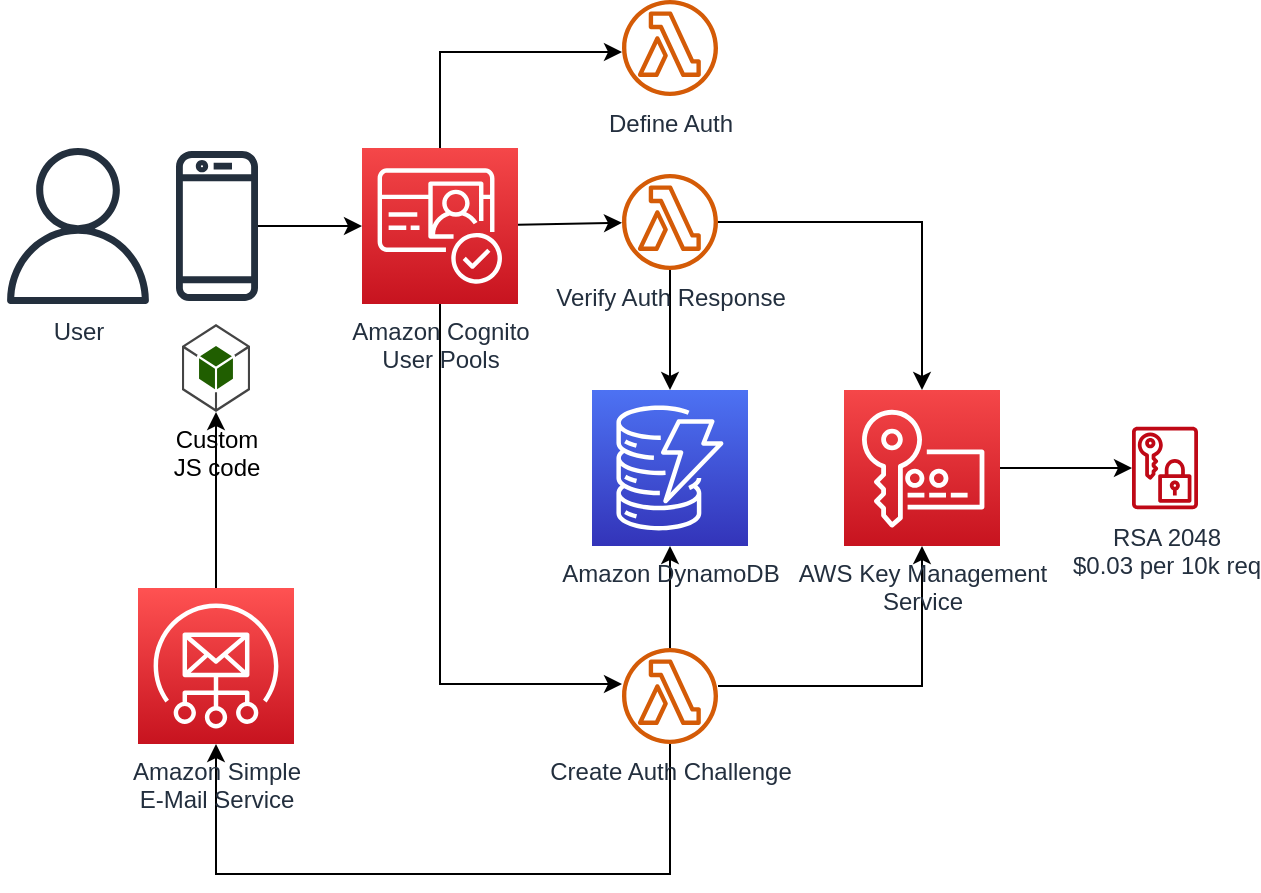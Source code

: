 <mxfile>
    <diagram id="8YSo_e_8em0DiC7KvYJO" name="Page-1">
        <mxGraphModel dx="1478" dy="585" grid="0" gridSize="10" guides="1" tooltips="1" connect="1" arrows="1" fold="1" page="1" pageScale="1" pageWidth="1654" pageHeight="1169" background="#ffffff" math="0" shadow="0">
            <root>
                <mxCell id="0"/>
                <mxCell id="1" parent="0"/>
                <mxCell id="13" value="" style="edgeStyle=none;html=1;strokeColor=#000000;" edge="1" parent="1" source="2" target="6">
                    <mxGeometry relative="1" as="geometry"/>
                </mxCell>
                <mxCell id="2" value="Amazon Cognito&lt;br&gt;User Pools" style="sketch=0;points=[[0,0,0],[0.25,0,0],[0.5,0,0],[0.75,0,0],[1,0,0],[0,1,0],[0.25,1,0],[0.5,1,0],[0.75,1,0],[1,1,0],[0,0.25,0],[0,0.5,0],[0,0.75,0],[1,0.25,0],[1,0.5,0],[1,0.75,0]];outlineConnect=0;fontColor=#232F3E;gradientColor=#F54749;gradientDirection=north;fillColor=#C7131F;strokeColor=#ffffff;dashed=0;verticalLabelPosition=bottom;verticalAlign=top;align=center;html=1;fontSize=12;fontStyle=0;aspect=fixed;shape=mxgraph.aws4.resourceIcon;resIcon=mxgraph.aws4.cognito;" vertex="1" parent="1">
                    <mxGeometry x="377" y="210" width="78" height="78" as="geometry"/>
                </mxCell>
                <mxCell id="12" value="" style="edgeStyle=none;html=1;strokeColor=#000000;" edge="1" parent="1" source="3" target="2">
                    <mxGeometry relative="1" as="geometry"/>
                </mxCell>
                <mxCell id="3" value="" style="sketch=0;outlineConnect=0;fontColor=#232F3E;gradientColor=none;fillColor=#232F3D;strokeColor=none;dashed=0;verticalLabelPosition=bottom;verticalAlign=top;align=center;html=1;fontSize=12;fontStyle=0;aspect=fixed;pointerEvents=1;shape=mxgraph.aws4.mobile_client;" vertex="1" parent="1">
                    <mxGeometry x="284" y="210" width="41" height="78" as="geometry"/>
                </mxCell>
                <mxCell id="4" value="User" style="sketch=0;outlineConnect=0;fontColor=#232F3E;gradientColor=none;fillColor=#232F3D;strokeColor=none;dashed=0;verticalLabelPosition=bottom;verticalAlign=top;align=center;html=1;fontSize=12;fontStyle=0;aspect=fixed;pointerEvents=1;shape=mxgraph.aws4.user;" vertex="1" parent="1">
                    <mxGeometry x="196" y="210" width="78" height="78" as="geometry"/>
                </mxCell>
                <mxCell id="5" value="Define Auth" style="sketch=0;outlineConnect=0;fontColor=#232F3E;gradientColor=none;fillColor=#D45B07;strokeColor=none;dashed=0;verticalLabelPosition=bottom;verticalAlign=top;align=center;html=1;fontSize=12;fontStyle=0;aspect=fixed;pointerEvents=1;shape=mxgraph.aws4.lambda_function;" vertex="1" parent="1">
                    <mxGeometry x="507" y="136" width="48" height="48" as="geometry"/>
                </mxCell>
                <mxCell id="17" value="" style="edgeStyle=elbowEdgeStyle;rounded=0;elbow=vertical;html=1;strokeColor=#000000;" edge="1" parent="1" source="6" target="10">
                    <mxGeometry relative="1" as="geometry">
                        <Array as="points">
                            <mxPoint x="592" y="247"/>
                        </Array>
                    </mxGeometry>
                </mxCell>
                <mxCell id="18" value="" style="edgeStyle=elbowEdgeStyle;rounded=0;elbow=vertical;html=1;strokeColor=#000000;" edge="1" parent="1" source="6" target="11">
                    <mxGeometry relative="1" as="geometry"/>
                </mxCell>
                <mxCell id="6" value="Verify Auth Response" style="sketch=0;outlineConnect=0;fontColor=#232F3E;gradientColor=none;fillColor=#D45B07;strokeColor=none;dashed=0;verticalLabelPosition=bottom;verticalAlign=top;align=center;html=1;fontSize=12;fontStyle=0;aspect=fixed;pointerEvents=1;shape=mxgraph.aws4.lambda_function;" vertex="1" parent="1">
                    <mxGeometry x="507" y="223" width="48" height="48" as="geometry"/>
                </mxCell>
                <mxCell id="19" value="" style="edgeStyle=elbowEdgeStyle;rounded=0;elbow=vertical;html=1;strokeColor=#000000;" edge="1" parent="1" source="7" target="11">
                    <mxGeometry relative="1" as="geometry"/>
                </mxCell>
                <mxCell id="21" value="" style="edgeStyle=elbowEdgeStyle;rounded=0;elbow=vertical;html=1;strokeColor=#000000;entryX=0.5;entryY=1;entryDx=0;entryDy=0;entryPerimeter=0;" edge="1" parent="1" source="7" target="10">
                    <mxGeometry relative="1" as="geometry">
                        <mxPoint x="635.001" y="484" as="targetPoint"/>
                        <Array as="points">
                            <mxPoint x="593" y="479"/>
                        </Array>
                    </mxGeometry>
                </mxCell>
                <mxCell id="28" value="" style="edgeStyle=elbowEdgeStyle;rounded=0;elbow=vertical;html=1;fontColor=#000000;strokeColor=#000000;" edge="1" parent="1" source="7" target="27">
                    <mxGeometry relative="1" as="geometry">
                        <Array as="points">
                            <mxPoint x="471" y="573"/>
                        </Array>
                    </mxGeometry>
                </mxCell>
                <mxCell id="7" value="Create Auth Challenge" style="sketch=0;outlineConnect=0;fontColor=#232F3E;gradientColor=none;fillColor=#D45B07;strokeColor=none;dashed=0;verticalLabelPosition=bottom;verticalAlign=top;align=center;html=1;fontSize=12;fontStyle=0;aspect=fixed;pointerEvents=1;shape=mxgraph.aws4.lambda_function;" vertex="1" parent="1">
                    <mxGeometry x="507" y="460" width="48" height="48" as="geometry"/>
                </mxCell>
                <mxCell id="26" value="" style="edgeStyle=elbowEdgeStyle;rounded=0;elbow=vertical;html=1;fontColor=#000000;strokeColor=#000000;" edge="1" parent="1" source="10" target="23">
                    <mxGeometry relative="1" as="geometry"/>
                </mxCell>
                <mxCell id="10" value="AWS Key Management&lt;br&gt;Service" style="sketch=0;points=[[0,0,0],[0.25,0,0],[0.5,0,0],[0.75,0,0],[1,0,0],[0,1,0],[0.25,1,0],[0.5,1,0],[0.75,1,0],[1,1,0],[0,0.25,0],[0,0.5,0],[0,0.75,0],[1,0.25,0],[1,0.5,0],[1,0.75,0]];outlineConnect=0;fontColor=#232F3E;gradientColor=#F54749;gradientDirection=north;fillColor=#C7131F;strokeColor=#ffffff;dashed=0;verticalLabelPosition=bottom;verticalAlign=top;align=center;html=1;fontSize=12;fontStyle=0;aspect=fixed;shape=mxgraph.aws4.resourceIcon;resIcon=mxgraph.aws4.key_management_service;" vertex="1" parent="1">
                    <mxGeometry x="618" y="331" width="78" height="78" as="geometry"/>
                </mxCell>
                <mxCell id="11" value="Amazon DynamoDB" style="sketch=0;points=[[0,0,0],[0.25,0,0],[0.5,0,0],[0.75,0,0],[1,0,0],[0,1,0],[0.25,1,0],[0.5,1,0],[0.75,1,0],[1,1,0],[0,0.25,0],[0,0.5,0],[0,0.75,0],[1,0.25,0],[1,0.5,0],[1,0.75,0]];outlineConnect=0;fontColor=#232F3E;gradientColor=#4D72F3;gradientDirection=north;fillColor=#3334B9;strokeColor=#ffffff;dashed=0;verticalLabelPosition=bottom;verticalAlign=top;align=center;html=1;fontSize=12;fontStyle=0;aspect=fixed;shape=mxgraph.aws4.resourceIcon;resIcon=mxgraph.aws4.dynamodb;" vertex="1" parent="1">
                    <mxGeometry x="492" y="331" width="78" height="78" as="geometry"/>
                </mxCell>
                <mxCell id="14" value="" style="edgeStyle=elbowEdgeStyle;html=1;strokeColor=#000000;elbow=vertical;rounded=0;exitX=0.5;exitY=0;exitDx=0;exitDy=0;exitPerimeter=0;" edge="1" parent="1" source="2" target="5">
                    <mxGeometry relative="1" as="geometry">
                        <mxPoint x="606" y="258.265" as="sourcePoint"/>
                        <mxPoint x="690.001" y="258.837" as="targetPoint"/>
                        <Array as="points">
                            <mxPoint x="435" y="162"/>
                        </Array>
                    </mxGeometry>
                </mxCell>
                <mxCell id="15" value="" style="edgeStyle=elbowEdgeStyle;html=1;strokeColor=#000000;elbow=vertical;rounded=0;" edge="1" parent="1" source="2" target="7">
                    <mxGeometry relative="1" as="geometry">
                        <mxPoint x="606" y="258" as="sourcePoint"/>
                        <mxPoint x="714" y="196" as="targetPoint"/>
                        <Array as="points">
                            <mxPoint x="494" y="478"/>
                        </Array>
                    </mxGeometry>
                </mxCell>
                <mxCell id="22" value="Custom&lt;br&gt;JS code" style="outlineConnect=0;dashed=0;verticalLabelPosition=bottom;verticalAlign=top;align=center;html=1;shape=mxgraph.aws3.android;fillColor=#205E00;gradientColor=none;fontColor=#000000;" vertex="1" parent="1">
                    <mxGeometry x="287" y="298" width="34" height="44" as="geometry"/>
                </mxCell>
                <mxCell id="23" value="RSA 2048&lt;br&gt;$0.03 per 10k req" style="sketch=0;outlineConnect=0;fontColor=#232F3E;gradientColor=none;fillColor=#BF0816;strokeColor=none;dashed=0;verticalLabelPosition=bottom;verticalAlign=top;align=center;html=1;fontSize=12;fontStyle=0;aspect=fixed;pointerEvents=1;shape=mxgraph.aws4.data_encryption_key;" vertex="1" parent="1">
                    <mxGeometry x="762" y="349.24" width="33" height="41.52" as="geometry"/>
                </mxCell>
                <mxCell id="29" value="" style="edgeStyle=elbowEdgeStyle;rounded=0;elbow=vertical;html=1;fontColor=#000000;strokeColor=#000000;" edge="1" parent="1" source="27" target="22">
                    <mxGeometry relative="1" as="geometry"/>
                </mxCell>
                <mxCell id="27" value="Amazon Simple&lt;br&gt;E-Mail Service" style="sketch=0;points=[[0,0,0],[0.25,0,0],[0.5,0,0],[0.75,0,0],[1,0,0],[0,1,0],[0.25,1,0],[0.5,1,0],[0.75,1,0],[1,1,0],[0,0.25,0],[0,0.5,0],[0,0.75,0],[1,0.25,0],[1,0.5,0],[1,0.75,0]];outlineConnect=0;fontColor=#232F3E;gradientColor=#FF5252;gradientDirection=north;fillColor=#C7131F;strokeColor=#ffffff;dashed=0;verticalLabelPosition=bottom;verticalAlign=top;align=center;html=1;fontSize=12;fontStyle=0;aspect=fixed;shape=mxgraph.aws4.resourceIcon;resIcon=mxgraph.aws4.simple_email_service;" vertex="1" parent="1">
                    <mxGeometry x="265" y="430" width="78" height="78" as="geometry"/>
                </mxCell>
            </root>
        </mxGraphModel>
    </diagram>
</mxfile>